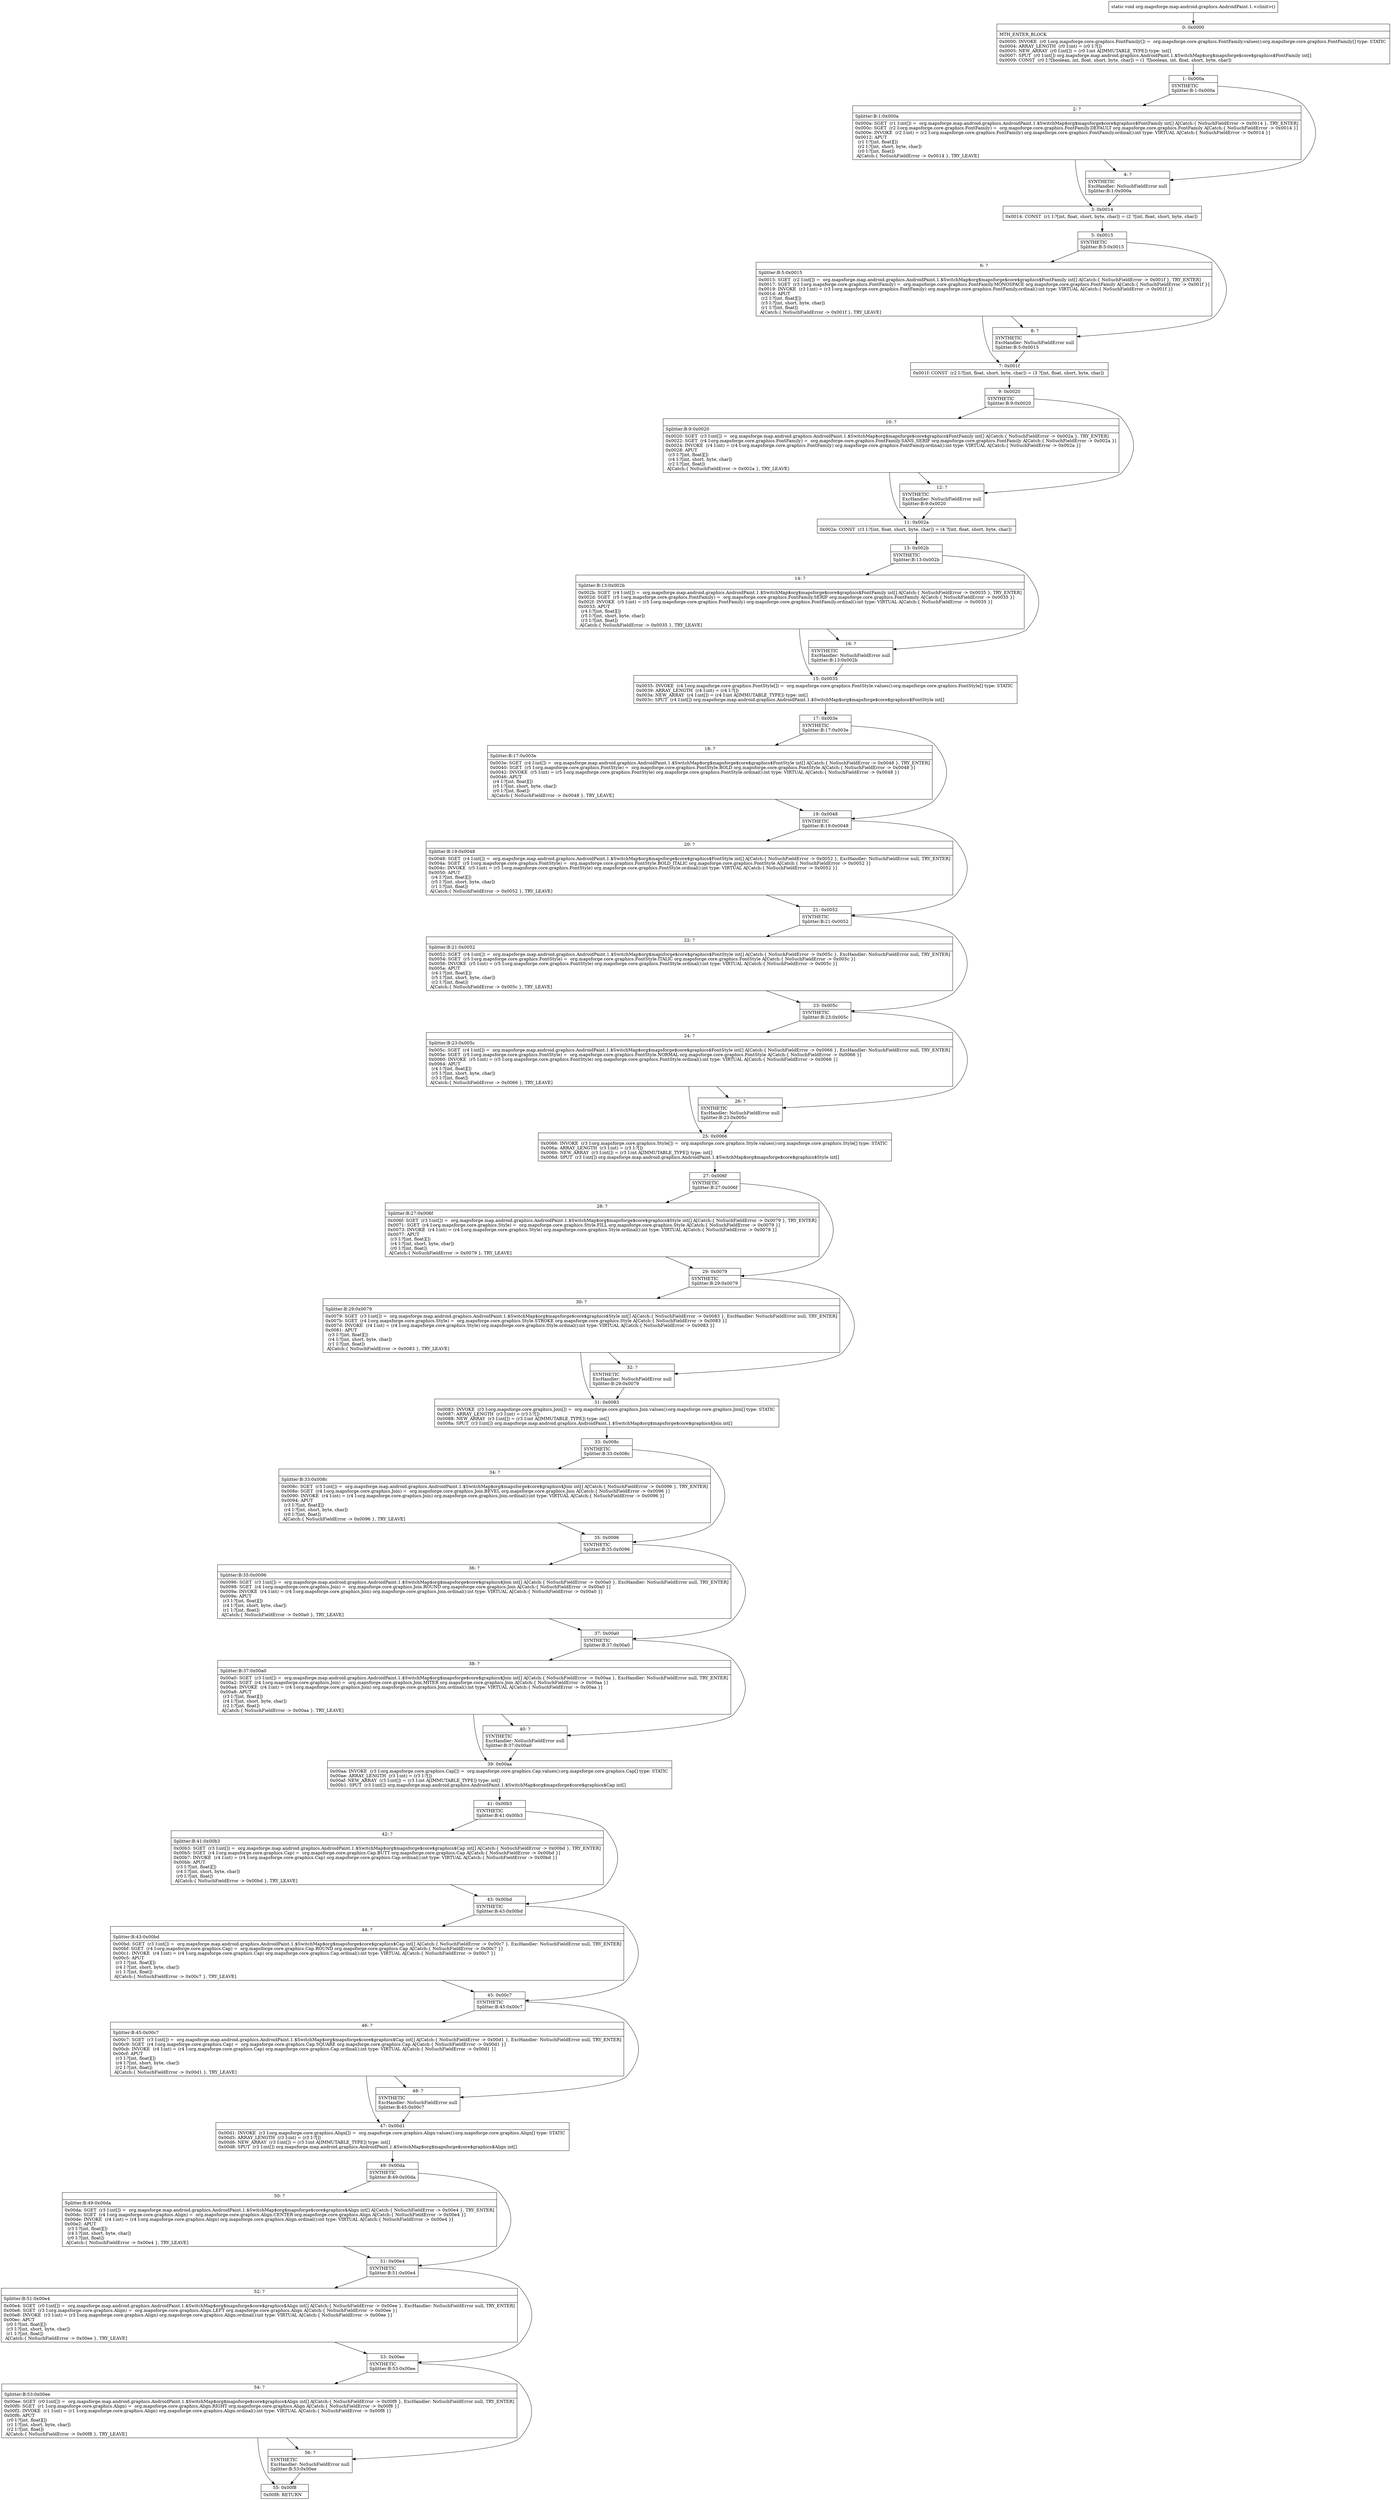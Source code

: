 digraph "CFG fororg.mapsforge.map.android.graphics.AndroidPaint.1.\<clinit\>()V" {
Node_0 [shape=record,label="{0\:\ 0x0000|MTH_ENTER_BLOCK\l|0x0000: INVOKE  (r0 I:org.mapsforge.core.graphics.FontFamily[]) =  org.mapsforge.core.graphics.FontFamily.values():org.mapsforge.core.graphics.FontFamily[] type: STATIC \l0x0004: ARRAY_LENGTH  (r0 I:int) = (r0 I:?[]) \l0x0005: NEW_ARRAY  (r0 I:int[]) = (r0 I:int A[IMMUTABLE_TYPE]) type: int[] \l0x0007: SPUT  (r0 I:int[]) org.mapsforge.map.android.graphics.AndroidPaint.1.$SwitchMap$org$mapsforge$core$graphics$FontFamily int[] \l0x0009: CONST  (r0 I:?[boolean, int, float, short, byte, char]) = (1 ?[boolean, int, float, short, byte, char]) \l}"];
Node_1 [shape=record,label="{1\:\ 0x000a|SYNTHETIC\lSplitter:B:1:0x000a\l}"];
Node_2 [shape=record,label="{2\:\ ?|Splitter:B:1:0x000a\l|0x000a: SGET  (r1 I:int[]) =  org.mapsforge.map.android.graphics.AndroidPaint.1.$SwitchMap$org$mapsforge$core$graphics$FontFamily int[] A[Catch:\{ NoSuchFieldError \-\> 0x0014 \}, TRY_ENTER]\l0x000c: SGET  (r2 I:org.mapsforge.core.graphics.FontFamily) =  org.mapsforge.core.graphics.FontFamily.DEFAULT org.mapsforge.core.graphics.FontFamily A[Catch:\{ NoSuchFieldError \-\> 0x0014 \}]\l0x000e: INVOKE  (r2 I:int) = (r2 I:org.mapsforge.core.graphics.FontFamily) org.mapsforge.core.graphics.FontFamily.ordinal():int type: VIRTUAL A[Catch:\{ NoSuchFieldError \-\> 0x0014 \}]\l0x0012: APUT  \l  (r1 I:?[int, float][])\l  (r2 I:?[int, short, byte, char])\l  (r0 I:?[int, float])\l A[Catch:\{ NoSuchFieldError \-\> 0x0014 \}, TRY_LEAVE]\l}"];
Node_3 [shape=record,label="{3\:\ 0x0014|0x0014: CONST  (r1 I:?[int, float, short, byte, char]) = (2 ?[int, float, short, byte, char]) \l}"];
Node_4 [shape=record,label="{4\:\ ?|SYNTHETIC\lExcHandler: NoSuchFieldError null\lSplitter:B:1:0x000a\l}"];
Node_5 [shape=record,label="{5\:\ 0x0015|SYNTHETIC\lSplitter:B:5:0x0015\l}"];
Node_6 [shape=record,label="{6\:\ ?|Splitter:B:5:0x0015\l|0x0015: SGET  (r2 I:int[]) =  org.mapsforge.map.android.graphics.AndroidPaint.1.$SwitchMap$org$mapsforge$core$graphics$FontFamily int[] A[Catch:\{ NoSuchFieldError \-\> 0x001f \}, TRY_ENTER]\l0x0017: SGET  (r3 I:org.mapsforge.core.graphics.FontFamily) =  org.mapsforge.core.graphics.FontFamily.MONOSPACE org.mapsforge.core.graphics.FontFamily A[Catch:\{ NoSuchFieldError \-\> 0x001f \}]\l0x0019: INVOKE  (r3 I:int) = (r3 I:org.mapsforge.core.graphics.FontFamily) org.mapsforge.core.graphics.FontFamily.ordinal():int type: VIRTUAL A[Catch:\{ NoSuchFieldError \-\> 0x001f \}]\l0x001d: APUT  \l  (r2 I:?[int, float][])\l  (r3 I:?[int, short, byte, char])\l  (r1 I:?[int, float])\l A[Catch:\{ NoSuchFieldError \-\> 0x001f \}, TRY_LEAVE]\l}"];
Node_7 [shape=record,label="{7\:\ 0x001f|0x001f: CONST  (r2 I:?[int, float, short, byte, char]) = (3 ?[int, float, short, byte, char]) \l}"];
Node_8 [shape=record,label="{8\:\ ?|SYNTHETIC\lExcHandler: NoSuchFieldError null\lSplitter:B:5:0x0015\l}"];
Node_9 [shape=record,label="{9\:\ 0x0020|SYNTHETIC\lSplitter:B:9:0x0020\l}"];
Node_10 [shape=record,label="{10\:\ ?|Splitter:B:9:0x0020\l|0x0020: SGET  (r3 I:int[]) =  org.mapsforge.map.android.graphics.AndroidPaint.1.$SwitchMap$org$mapsforge$core$graphics$FontFamily int[] A[Catch:\{ NoSuchFieldError \-\> 0x002a \}, TRY_ENTER]\l0x0022: SGET  (r4 I:org.mapsforge.core.graphics.FontFamily) =  org.mapsforge.core.graphics.FontFamily.SANS_SERIF org.mapsforge.core.graphics.FontFamily A[Catch:\{ NoSuchFieldError \-\> 0x002a \}]\l0x0024: INVOKE  (r4 I:int) = (r4 I:org.mapsforge.core.graphics.FontFamily) org.mapsforge.core.graphics.FontFamily.ordinal():int type: VIRTUAL A[Catch:\{ NoSuchFieldError \-\> 0x002a \}]\l0x0028: APUT  \l  (r3 I:?[int, float][])\l  (r4 I:?[int, short, byte, char])\l  (r2 I:?[int, float])\l A[Catch:\{ NoSuchFieldError \-\> 0x002a \}, TRY_LEAVE]\l}"];
Node_11 [shape=record,label="{11\:\ 0x002a|0x002a: CONST  (r3 I:?[int, float, short, byte, char]) = (4 ?[int, float, short, byte, char]) \l}"];
Node_12 [shape=record,label="{12\:\ ?|SYNTHETIC\lExcHandler: NoSuchFieldError null\lSplitter:B:9:0x0020\l}"];
Node_13 [shape=record,label="{13\:\ 0x002b|SYNTHETIC\lSplitter:B:13:0x002b\l}"];
Node_14 [shape=record,label="{14\:\ ?|Splitter:B:13:0x002b\l|0x002b: SGET  (r4 I:int[]) =  org.mapsforge.map.android.graphics.AndroidPaint.1.$SwitchMap$org$mapsforge$core$graphics$FontFamily int[] A[Catch:\{ NoSuchFieldError \-\> 0x0035 \}, TRY_ENTER]\l0x002d: SGET  (r5 I:org.mapsforge.core.graphics.FontFamily) =  org.mapsforge.core.graphics.FontFamily.SERIF org.mapsforge.core.graphics.FontFamily A[Catch:\{ NoSuchFieldError \-\> 0x0035 \}]\l0x002f: INVOKE  (r5 I:int) = (r5 I:org.mapsforge.core.graphics.FontFamily) org.mapsforge.core.graphics.FontFamily.ordinal():int type: VIRTUAL A[Catch:\{ NoSuchFieldError \-\> 0x0035 \}]\l0x0033: APUT  \l  (r4 I:?[int, float][])\l  (r5 I:?[int, short, byte, char])\l  (r3 I:?[int, float])\l A[Catch:\{ NoSuchFieldError \-\> 0x0035 \}, TRY_LEAVE]\l}"];
Node_15 [shape=record,label="{15\:\ 0x0035|0x0035: INVOKE  (r4 I:org.mapsforge.core.graphics.FontStyle[]) =  org.mapsforge.core.graphics.FontStyle.values():org.mapsforge.core.graphics.FontStyle[] type: STATIC \l0x0039: ARRAY_LENGTH  (r4 I:int) = (r4 I:?[]) \l0x003a: NEW_ARRAY  (r4 I:int[]) = (r4 I:int A[IMMUTABLE_TYPE]) type: int[] \l0x003c: SPUT  (r4 I:int[]) org.mapsforge.map.android.graphics.AndroidPaint.1.$SwitchMap$org$mapsforge$core$graphics$FontStyle int[] \l}"];
Node_16 [shape=record,label="{16\:\ ?|SYNTHETIC\lExcHandler: NoSuchFieldError null\lSplitter:B:13:0x002b\l}"];
Node_17 [shape=record,label="{17\:\ 0x003e|SYNTHETIC\lSplitter:B:17:0x003e\l}"];
Node_18 [shape=record,label="{18\:\ ?|Splitter:B:17:0x003e\l|0x003e: SGET  (r4 I:int[]) =  org.mapsforge.map.android.graphics.AndroidPaint.1.$SwitchMap$org$mapsforge$core$graphics$FontStyle int[] A[Catch:\{ NoSuchFieldError \-\> 0x0048 \}, TRY_ENTER]\l0x0040: SGET  (r5 I:org.mapsforge.core.graphics.FontStyle) =  org.mapsforge.core.graphics.FontStyle.BOLD org.mapsforge.core.graphics.FontStyle A[Catch:\{ NoSuchFieldError \-\> 0x0048 \}]\l0x0042: INVOKE  (r5 I:int) = (r5 I:org.mapsforge.core.graphics.FontStyle) org.mapsforge.core.graphics.FontStyle.ordinal():int type: VIRTUAL A[Catch:\{ NoSuchFieldError \-\> 0x0048 \}]\l0x0046: APUT  \l  (r4 I:?[int, float][])\l  (r5 I:?[int, short, byte, char])\l  (r0 I:?[int, float])\l A[Catch:\{ NoSuchFieldError \-\> 0x0048 \}, TRY_LEAVE]\l}"];
Node_19 [shape=record,label="{19\:\ 0x0048|SYNTHETIC\lSplitter:B:19:0x0048\l}"];
Node_20 [shape=record,label="{20\:\ ?|Splitter:B:19:0x0048\l|0x0048: SGET  (r4 I:int[]) =  org.mapsforge.map.android.graphics.AndroidPaint.1.$SwitchMap$org$mapsforge$core$graphics$FontStyle int[] A[Catch:\{ NoSuchFieldError \-\> 0x0052 \}, ExcHandler: NoSuchFieldError null, TRY_ENTER]\l0x004a: SGET  (r5 I:org.mapsforge.core.graphics.FontStyle) =  org.mapsforge.core.graphics.FontStyle.BOLD_ITALIC org.mapsforge.core.graphics.FontStyle A[Catch:\{ NoSuchFieldError \-\> 0x0052 \}]\l0x004c: INVOKE  (r5 I:int) = (r5 I:org.mapsforge.core.graphics.FontStyle) org.mapsforge.core.graphics.FontStyle.ordinal():int type: VIRTUAL A[Catch:\{ NoSuchFieldError \-\> 0x0052 \}]\l0x0050: APUT  \l  (r4 I:?[int, float][])\l  (r5 I:?[int, short, byte, char])\l  (r1 I:?[int, float])\l A[Catch:\{ NoSuchFieldError \-\> 0x0052 \}, TRY_LEAVE]\l}"];
Node_21 [shape=record,label="{21\:\ 0x0052|SYNTHETIC\lSplitter:B:21:0x0052\l}"];
Node_22 [shape=record,label="{22\:\ ?|Splitter:B:21:0x0052\l|0x0052: SGET  (r4 I:int[]) =  org.mapsforge.map.android.graphics.AndroidPaint.1.$SwitchMap$org$mapsforge$core$graphics$FontStyle int[] A[Catch:\{ NoSuchFieldError \-\> 0x005c \}, ExcHandler: NoSuchFieldError null, TRY_ENTER]\l0x0054: SGET  (r5 I:org.mapsforge.core.graphics.FontStyle) =  org.mapsforge.core.graphics.FontStyle.ITALIC org.mapsforge.core.graphics.FontStyle A[Catch:\{ NoSuchFieldError \-\> 0x005c \}]\l0x0056: INVOKE  (r5 I:int) = (r5 I:org.mapsforge.core.graphics.FontStyle) org.mapsforge.core.graphics.FontStyle.ordinal():int type: VIRTUAL A[Catch:\{ NoSuchFieldError \-\> 0x005c \}]\l0x005a: APUT  \l  (r4 I:?[int, float][])\l  (r5 I:?[int, short, byte, char])\l  (r2 I:?[int, float])\l A[Catch:\{ NoSuchFieldError \-\> 0x005c \}, TRY_LEAVE]\l}"];
Node_23 [shape=record,label="{23\:\ 0x005c|SYNTHETIC\lSplitter:B:23:0x005c\l}"];
Node_24 [shape=record,label="{24\:\ ?|Splitter:B:23:0x005c\l|0x005c: SGET  (r4 I:int[]) =  org.mapsforge.map.android.graphics.AndroidPaint.1.$SwitchMap$org$mapsforge$core$graphics$FontStyle int[] A[Catch:\{ NoSuchFieldError \-\> 0x0066 \}, ExcHandler: NoSuchFieldError null, TRY_ENTER]\l0x005e: SGET  (r5 I:org.mapsforge.core.graphics.FontStyle) =  org.mapsforge.core.graphics.FontStyle.NORMAL org.mapsforge.core.graphics.FontStyle A[Catch:\{ NoSuchFieldError \-\> 0x0066 \}]\l0x0060: INVOKE  (r5 I:int) = (r5 I:org.mapsforge.core.graphics.FontStyle) org.mapsforge.core.graphics.FontStyle.ordinal():int type: VIRTUAL A[Catch:\{ NoSuchFieldError \-\> 0x0066 \}]\l0x0064: APUT  \l  (r4 I:?[int, float][])\l  (r5 I:?[int, short, byte, char])\l  (r3 I:?[int, float])\l A[Catch:\{ NoSuchFieldError \-\> 0x0066 \}, TRY_LEAVE]\l}"];
Node_25 [shape=record,label="{25\:\ 0x0066|0x0066: INVOKE  (r3 I:org.mapsforge.core.graphics.Style[]) =  org.mapsforge.core.graphics.Style.values():org.mapsforge.core.graphics.Style[] type: STATIC \l0x006a: ARRAY_LENGTH  (r3 I:int) = (r3 I:?[]) \l0x006b: NEW_ARRAY  (r3 I:int[]) = (r3 I:int A[IMMUTABLE_TYPE]) type: int[] \l0x006d: SPUT  (r3 I:int[]) org.mapsforge.map.android.graphics.AndroidPaint.1.$SwitchMap$org$mapsforge$core$graphics$Style int[] \l}"];
Node_26 [shape=record,label="{26\:\ ?|SYNTHETIC\lExcHandler: NoSuchFieldError null\lSplitter:B:23:0x005c\l}"];
Node_27 [shape=record,label="{27\:\ 0x006f|SYNTHETIC\lSplitter:B:27:0x006f\l}"];
Node_28 [shape=record,label="{28\:\ ?|Splitter:B:27:0x006f\l|0x006f: SGET  (r3 I:int[]) =  org.mapsforge.map.android.graphics.AndroidPaint.1.$SwitchMap$org$mapsforge$core$graphics$Style int[] A[Catch:\{ NoSuchFieldError \-\> 0x0079 \}, TRY_ENTER]\l0x0071: SGET  (r4 I:org.mapsforge.core.graphics.Style) =  org.mapsforge.core.graphics.Style.FILL org.mapsforge.core.graphics.Style A[Catch:\{ NoSuchFieldError \-\> 0x0079 \}]\l0x0073: INVOKE  (r4 I:int) = (r4 I:org.mapsforge.core.graphics.Style) org.mapsforge.core.graphics.Style.ordinal():int type: VIRTUAL A[Catch:\{ NoSuchFieldError \-\> 0x0079 \}]\l0x0077: APUT  \l  (r3 I:?[int, float][])\l  (r4 I:?[int, short, byte, char])\l  (r0 I:?[int, float])\l A[Catch:\{ NoSuchFieldError \-\> 0x0079 \}, TRY_LEAVE]\l}"];
Node_29 [shape=record,label="{29\:\ 0x0079|SYNTHETIC\lSplitter:B:29:0x0079\l}"];
Node_30 [shape=record,label="{30\:\ ?|Splitter:B:29:0x0079\l|0x0079: SGET  (r3 I:int[]) =  org.mapsforge.map.android.graphics.AndroidPaint.1.$SwitchMap$org$mapsforge$core$graphics$Style int[] A[Catch:\{ NoSuchFieldError \-\> 0x0083 \}, ExcHandler: NoSuchFieldError null, TRY_ENTER]\l0x007b: SGET  (r4 I:org.mapsforge.core.graphics.Style) =  org.mapsforge.core.graphics.Style.STROKE org.mapsforge.core.graphics.Style A[Catch:\{ NoSuchFieldError \-\> 0x0083 \}]\l0x007d: INVOKE  (r4 I:int) = (r4 I:org.mapsforge.core.graphics.Style) org.mapsforge.core.graphics.Style.ordinal():int type: VIRTUAL A[Catch:\{ NoSuchFieldError \-\> 0x0083 \}]\l0x0081: APUT  \l  (r3 I:?[int, float][])\l  (r4 I:?[int, short, byte, char])\l  (r1 I:?[int, float])\l A[Catch:\{ NoSuchFieldError \-\> 0x0083 \}, TRY_LEAVE]\l}"];
Node_31 [shape=record,label="{31\:\ 0x0083|0x0083: INVOKE  (r3 I:org.mapsforge.core.graphics.Join[]) =  org.mapsforge.core.graphics.Join.values():org.mapsforge.core.graphics.Join[] type: STATIC \l0x0087: ARRAY_LENGTH  (r3 I:int) = (r3 I:?[]) \l0x0088: NEW_ARRAY  (r3 I:int[]) = (r3 I:int A[IMMUTABLE_TYPE]) type: int[] \l0x008a: SPUT  (r3 I:int[]) org.mapsforge.map.android.graphics.AndroidPaint.1.$SwitchMap$org$mapsforge$core$graphics$Join int[] \l}"];
Node_32 [shape=record,label="{32\:\ ?|SYNTHETIC\lExcHandler: NoSuchFieldError null\lSplitter:B:29:0x0079\l}"];
Node_33 [shape=record,label="{33\:\ 0x008c|SYNTHETIC\lSplitter:B:33:0x008c\l}"];
Node_34 [shape=record,label="{34\:\ ?|Splitter:B:33:0x008c\l|0x008c: SGET  (r3 I:int[]) =  org.mapsforge.map.android.graphics.AndroidPaint.1.$SwitchMap$org$mapsforge$core$graphics$Join int[] A[Catch:\{ NoSuchFieldError \-\> 0x0096 \}, TRY_ENTER]\l0x008e: SGET  (r4 I:org.mapsforge.core.graphics.Join) =  org.mapsforge.core.graphics.Join.BEVEL org.mapsforge.core.graphics.Join A[Catch:\{ NoSuchFieldError \-\> 0x0096 \}]\l0x0090: INVOKE  (r4 I:int) = (r4 I:org.mapsforge.core.graphics.Join) org.mapsforge.core.graphics.Join.ordinal():int type: VIRTUAL A[Catch:\{ NoSuchFieldError \-\> 0x0096 \}]\l0x0094: APUT  \l  (r3 I:?[int, float][])\l  (r4 I:?[int, short, byte, char])\l  (r0 I:?[int, float])\l A[Catch:\{ NoSuchFieldError \-\> 0x0096 \}, TRY_LEAVE]\l}"];
Node_35 [shape=record,label="{35\:\ 0x0096|SYNTHETIC\lSplitter:B:35:0x0096\l}"];
Node_36 [shape=record,label="{36\:\ ?|Splitter:B:35:0x0096\l|0x0096: SGET  (r3 I:int[]) =  org.mapsforge.map.android.graphics.AndroidPaint.1.$SwitchMap$org$mapsforge$core$graphics$Join int[] A[Catch:\{ NoSuchFieldError \-\> 0x00a0 \}, ExcHandler: NoSuchFieldError null, TRY_ENTER]\l0x0098: SGET  (r4 I:org.mapsforge.core.graphics.Join) =  org.mapsforge.core.graphics.Join.ROUND org.mapsforge.core.graphics.Join A[Catch:\{ NoSuchFieldError \-\> 0x00a0 \}]\l0x009a: INVOKE  (r4 I:int) = (r4 I:org.mapsforge.core.graphics.Join) org.mapsforge.core.graphics.Join.ordinal():int type: VIRTUAL A[Catch:\{ NoSuchFieldError \-\> 0x00a0 \}]\l0x009e: APUT  \l  (r3 I:?[int, float][])\l  (r4 I:?[int, short, byte, char])\l  (r1 I:?[int, float])\l A[Catch:\{ NoSuchFieldError \-\> 0x00a0 \}, TRY_LEAVE]\l}"];
Node_37 [shape=record,label="{37\:\ 0x00a0|SYNTHETIC\lSplitter:B:37:0x00a0\l}"];
Node_38 [shape=record,label="{38\:\ ?|Splitter:B:37:0x00a0\l|0x00a0: SGET  (r3 I:int[]) =  org.mapsforge.map.android.graphics.AndroidPaint.1.$SwitchMap$org$mapsforge$core$graphics$Join int[] A[Catch:\{ NoSuchFieldError \-\> 0x00aa \}, ExcHandler: NoSuchFieldError null, TRY_ENTER]\l0x00a2: SGET  (r4 I:org.mapsforge.core.graphics.Join) =  org.mapsforge.core.graphics.Join.MITER org.mapsforge.core.graphics.Join A[Catch:\{ NoSuchFieldError \-\> 0x00aa \}]\l0x00a4: INVOKE  (r4 I:int) = (r4 I:org.mapsforge.core.graphics.Join) org.mapsforge.core.graphics.Join.ordinal():int type: VIRTUAL A[Catch:\{ NoSuchFieldError \-\> 0x00aa \}]\l0x00a8: APUT  \l  (r3 I:?[int, float][])\l  (r4 I:?[int, short, byte, char])\l  (r2 I:?[int, float])\l A[Catch:\{ NoSuchFieldError \-\> 0x00aa \}, TRY_LEAVE]\l}"];
Node_39 [shape=record,label="{39\:\ 0x00aa|0x00aa: INVOKE  (r3 I:org.mapsforge.core.graphics.Cap[]) =  org.mapsforge.core.graphics.Cap.values():org.mapsforge.core.graphics.Cap[] type: STATIC \l0x00ae: ARRAY_LENGTH  (r3 I:int) = (r3 I:?[]) \l0x00af: NEW_ARRAY  (r3 I:int[]) = (r3 I:int A[IMMUTABLE_TYPE]) type: int[] \l0x00b1: SPUT  (r3 I:int[]) org.mapsforge.map.android.graphics.AndroidPaint.1.$SwitchMap$org$mapsforge$core$graphics$Cap int[] \l}"];
Node_40 [shape=record,label="{40\:\ ?|SYNTHETIC\lExcHandler: NoSuchFieldError null\lSplitter:B:37:0x00a0\l}"];
Node_41 [shape=record,label="{41\:\ 0x00b3|SYNTHETIC\lSplitter:B:41:0x00b3\l}"];
Node_42 [shape=record,label="{42\:\ ?|Splitter:B:41:0x00b3\l|0x00b3: SGET  (r3 I:int[]) =  org.mapsforge.map.android.graphics.AndroidPaint.1.$SwitchMap$org$mapsforge$core$graphics$Cap int[] A[Catch:\{ NoSuchFieldError \-\> 0x00bd \}, TRY_ENTER]\l0x00b5: SGET  (r4 I:org.mapsforge.core.graphics.Cap) =  org.mapsforge.core.graphics.Cap.BUTT org.mapsforge.core.graphics.Cap A[Catch:\{ NoSuchFieldError \-\> 0x00bd \}]\l0x00b7: INVOKE  (r4 I:int) = (r4 I:org.mapsforge.core.graphics.Cap) org.mapsforge.core.graphics.Cap.ordinal():int type: VIRTUAL A[Catch:\{ NoSuchFieldError \-\> 0x00bd \}]\l0x00bb: APUT  \l  (r3 I:?[int, float][])\l  (r4 I:?[int, short, byte, char])\l  (r0 I:?[int, float])\l A[Catch:\{ NoSuchFieldError \-\> 0x00bd \}, TRY_LEAVE]\l}"];
Node_43 [shape=record,label="{43\:\ 0x00bd|SYNTHETIC\lSplitter:B:43:0x00bd\l}"];
Node_44 [shape=record,label="{44\:\ ?|Splitter:B:43:0x00bd\l|0x00bd: SGET  (r3 I:int[]) =  org.mapsforge.map.android.graphics.AndroidPaint.1.$SwitchMap$org$mapsforge$core$graphics$Cap int[] A[Catch:\{ NoSuchFieldError \-\> 0x00c7 \}, ExcHandler: NoSuchFieldError null, TRY_ENTER]\l0x00bf: SGET  (r4 I:org.mapsforge.core.graphics.Cap) =  org.mapsforge.core.graphics.Cap.ROUND org.mapsforge.core.graphics.Cap A[Catch:\{ NoSuchFieldError \-\> 0x00c7 \}]\l0x00c1: INVOKE  (r4 I:int) = (r4 I:org.mapsforge.core.graphics.Cap) org.mapsforge.core.graphics.Cap.ordinal():int type: VIRTUAL A[Catch:\{ NoSuchFieldError \-\> 0x00c7 \}]\l0x00c5: APUT  \l  (r3 I:?[int, float][])\l  (r4 I:?[int, short, byte, char])\l  (r1 I:?[int, float])\l A[Catch:\{ NoSuchFieldError \-\> 0x00c7 \}, TRY_LEAVE]\l}"];
Node_45 [shape=record,label="{45\:\ 0x00c7|SYNTHETIC\lSplitter:B:45:0x00c7\l}"];
Node_46 [shape=record,label="{46\:\ ?|Splitter:B:45:0x00c7\l|0x00c7: SGET  (r3 I:int[]) =  org.mapsforge.map.android.graphics.AndroidPaint.1.$SwitchMap$org$mapsforge$core$graphics$Cap int[] A[Catch:\{ NoSuchFieldError \-\> 0x00d1 \}, ExcHandler: NoSuchFieldError null, TRY_ENTER]\l0x00c9: SGET  (r4 I:org.mapsforge.core.graphics.Cap) =  org.mapsforge.core.graphics.Cap.SQUARE org.mapsforge.core.graphics.Cap A[Catch:\{ NoSuchFieldError \-\> 0x00d1 \}]\l0x00cb: INVOKE  (r4 I:int) = (r4 I:org.mapsforge.core.graphics.Cap) org.mapsforge.core.graphics.Cap.ordinal():int type: VIRTUAL A[Catch:\{ NoSuchFieldError \-\> 0x00d1 \}]\l0x00cf: APUT  \l  (r3 I:?[int, float][])\l  (r4 I:?[int, short, byte, char])\l  (r2 I:?[int, float])\l A[Catch:\{ NoSuchFieldError \-\> 0x00d1 \}, TRY_LEAVE]\l}"];
Node_47 [shape=record,label="{47\:\ 0x00d1|0x00d1: INVOKE  (r3 I:org.mapsforge.core.graphics.Align[]) =  org.mapsforge.core.graphics.Align.values():org.mapsforge.core.graphics.Align[] type: STATIC \l0x00d5: ARRAY_LENGTH  (r3 I:int) = (r3 I:?[]) \l0x00d6: NEW_ARRAY  (r3 I:int[]) = (r3 I:int A[IMMUTABLE_TYPE]) type: int[] \l0x00d8: SPUT  (r3 I:int[]) org.mapsforge.map.android.graphics.AndroidPaint.1.$SwitchMap$org$mapsforge$core$graphics$Align int[] \l}"];
Node_48 [shape=record,label="{48\:\ ?|SYNTHETIC\lExcHandler: NoSuchFieldError null\lSplitter:B:45:0x00c7\l}"];
Node_49 [shape=record,label="{49\:\ 0x00da|SYNTHETIC\lSplitter:B:49:0x00da\l}"];
Node_50 [shape=record,label="{50\:\ ?|Splitter:B:49:0x00da\l|0x00da: SGET  (r3 I:int[]) =  org.mapsforge.map.android.graphics.AndroidPaint.1.$SwitchMap$org$mapsforge$core$graphics$Align int[] A[Catch:\{ NoSuchFieldError \-\> 0x00e4 \}, TRY_ENTER]\l0x00dc: SGET  (r4 I:org.mapsforge.core.graphics.Align) =  org.mapsforge.core.graphics.Align.CENTER org.mapsforge.core.graphics.Align A[Catch:\{ NoSuchFieldError \-\> 0x00e4 \}]\l0x00de: INVOKE  (r4 I:int) = (r4 I:org.mapsforge.core.graphics.Align) org.mapsforge.core.graphics.Align.ordinal():int type: VIRTUAL A[Catch:\{ NoSuchFieldError \-\> 0x00e4 \}]\l0x00e2: APUT  \l  (r3 I:?[int, float][])\l  (r4 I:?[int, short, byte, char])\l  (r0 I:?[int, float])\l A[Catch:\{ NoSuchFieldError \-\> 0x00e4 \}, TRY_LEAVE]\l}"];
Node_51 [shape=record,label="{51\:\ 0x00e4|SYNTHETIC\lSplitter:B:51:0x00e4\l}"];
Node_52 [shape=record,label="{52\:\ ?|Splitter:B:51:0x00e4\l|0x00e4: SGET  (r0 I:int[]) =  org.mapsforge.map.android.graphics.AndroidPaint.1.$SwitchMap$org$mapsforge$core$graphics$Align int[] A[Catch:\{ NoSuchFieldError \-\> 0x00ee \}, ExcHandler: NoSuchFieldError null, TRY_ENTER]\l0x00e6: SGET  (r3 I:org.mapsforge.core.graphics.Align) =  org.mapsforge.core.graphics.Align.LEFT org.mapsforge.core.graphics.Align A[Catch:\{ NoSuchFieldError \-\> 0x00ee \}]\l0x00e8: INVOKE  (r3 I:int) = (r3 I:org.mapsforge.core.graphics.Align) org.mapsforge.core.graphics.Align.ordinal():int type: VIRTUAL A[Catch:\{ NoSuchFieldError \-\> 0x00ee \}]\l0x00ec: APUT  \l  (r0 I:?[int, float][])\l  (r3 I:?[int, short, byte, char])\l  (r1 I:?[int, float])\l A[Catch:\{ NoSuchFieldError \-\> 0x00ee \}, TRY_LEAVE]\l}"];
Node_53 [shape=record,label="{53\:\ 0x00ee|SYNTHETIC\lSplitter:B:53:0x00ee\l}"];
Node_54 [shape=record,label="{54\:\ ?|Splitter:B:53:0x00ee\l|0x00ee: SGET  (r0 I:int[]) =  org.mapsforge.map.android.graphics.AndroidPaint.1.$SwitchMap$org$mapsforge$core$graphics$Align int[] A[Catch:\{ NoSuchFieldError \-\> 0x00f8 \}, ExcHandler: NoSuchFieldError null, TRY_ENTER]\l0x00f0: SGET  (r1 I:org.mapsforge.core.graphics.Align) =  org.mapsforge.core.graphics.Align.RIGHT org.mapsforge.core.graphics.Align A[Catch:\{ NoSuchFieldError \-\> 0x00f8 \}]\l0x00f2: INVOKE  (r1 I:int) = (r1 I:org.mapsforge.core.graphics.Align) org.mapsforge.core.graphics.Align.ordinal():int type: VIRTUAL A[Catch:\{ NoSuchFieldError \-\> 0x00f8 \}]\l0x00f6: APUT  \l  (r0 I:?[int, float][])\l  (r1 I:?[int, short, byte, char])\l  (r2 I:?[int, float])\l A[Catch:\{ NoSuchFieldError \-\> 0x00f8 \}, TRY_LEAVE]\l}"];
Node_55 [shape=record,label="{55\:\ 0x00f8|0x00f8: RETURN   \l}"];
Node_56 [shape=record,label="{56\:\ ?|SYNTHETIC\lExcHandler: NoSuchFieldError null\lSplitter:B:53:0x00ee\l}"];
MethodNode[shape=record,label="{static void org.mapsforge.map.android.graphics.AndroidPaint.1.\<clinit\>() }"];
MethodNode -> Node_0;
Node_0 -> Node_1;
Node_1 -> Node_2;
Node_1 -> Node_4;
Node_2 -> Node_3;
Node_2 -> Node_4;
Node_3 -> Node_5;
Node_4 -> Node_3;
Node_5 -> Node_6;
Node_5 -> Node_8;
Node_6 -> Node_7;
Node_6 -> Node_8;
Node_7 -> Node_9;
Node_8 -> Node_7;
Node_9 -> Node_10;
Node_9 -> Node_12;
Node_10 -> Node_11;
Node_10 -> Node_12;
Node_11 -> Node_13;
Node_12 -> Node_11;
Node_13 -> Node_14;
Node_13 -> Node_16;
Node_14 -> Node_15;
Node_14 -> Node_16;
Node_15 -> Node_17;
Node_16 -> Node_15;
Node_17 -> Node_18;
Node_17 -> Node_19;
Node_18 -> Node_19;
Node_19 -> Node_20;
Node_19 -> Node_21;
Node_20 -> Node_21;
Node_21 -> Node_22;
Node_21 -> Node_23;
Node_22 -> Node_23;
Node_23 -> Node_24;
Node_23 -> Node_26;
Node_24 -> Node_25;
Node_24 -> Node_26;
Node_25 -> Node_27;
Node_26 -> Node_25;
Node_27 -> Node_28;
Node_27 -> Node_29;
Node_28 -> Node_29;
Node_29 -> Node_30;
Node_29 -> Node_32;
Node_30 -> Node_31;
Node_30 -> Node_32;
Node_31 -> Node_33;
Node_32 -> Node_31;
Node_33 -> Node_34;
Node_33 -> Node_35;
Node_34 -> Node_35;
Node_35 -> Node_36;
Node_35 -> Node_37;
Node_36 -> Node_37;
Node_37 -> Node_38;
Node_37 -> Node_40;
Node_38 -> Node_39;
Node_38 -> Node_40;
Node_39 -> Node_41;
Node_40 -> Node_39;
Node_41 -> Node_42;
Node_41 -> Node_43;
Node_42 -> Node_43;
Node_43 -> Node_44;
Node_43 -> Node_45;
Node_44 -> Node_45;
Node_45 -> Node_46;
Node_45 -> Node_48;
Node_46 -> Node_47;
Node_46 -> Node_48;
Node_47 -> Node_49;
Node_48 -> Node_47;
Node_49 -> Node_50;
Node_49 -> Node_51;
Node_50 -> Node_51;
Node_51 -> Node_52;
Node_51 -> Node_53;
Node_52 -> Node_53;
Node_53 -> Node_54;
Node_53 -> Node_56;
Node_54 -> Node_55;
Node_54 -> Node_56;
Node_56 -> Node_55;
}

